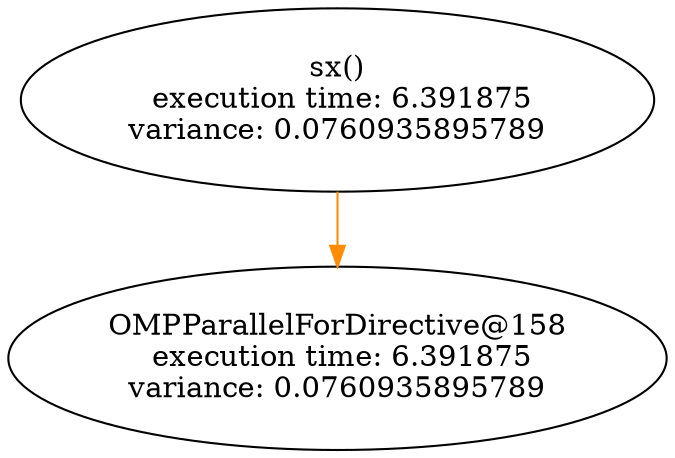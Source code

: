 digraph G {
	node [label="\N"];
	graph [bb="0,0,316,212"];
	sx [label="sx()\n execution time: 6.391875\nvariance: 0.0760935895789", pos="158,168", width="4.2222", height="1.2222"];
	"OMPParallelForDirective@158" [label="OMPParallelForDirective@158\n execution time: 6.391875\nvariance: 0.0760935895789", pos="158,44", width="4.3889", height="1.2222"];
	sx -> "OMPParallelForDirective@158" [color=darkorange, pos="e,158,88.343 158,123.93 158,115.72 158,107.04 158,98.557"];
}
